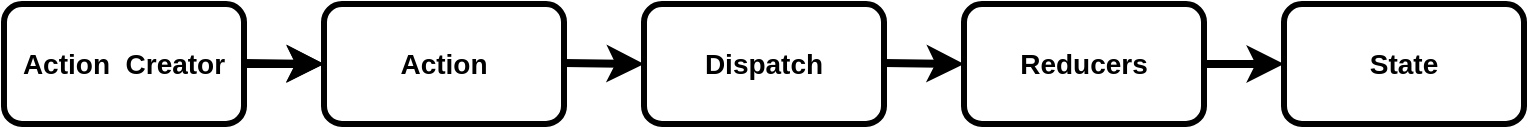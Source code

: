 <mxfile version="14.6.11" type="github"><diagram id="4DgzfGqkSeHN5b_STJap" name="Page-1"><mxGraphModel dx="562" dy="433" grid="1" gridSize="10" guides="1" tooltips="1" connect="1" arrows="1" fold="1" page="1" pageScale="1" pageWidth="827" pageHeight="1169" math="0" shadow="0"><root><mxCell id="0"/><mxCell id="1" parent="0"/><mxCell id="kJNq9jqwFRQTaw23cnO3-9" value="" style="edgeStyle=orthogonalEdgeStyle;rounded=0;orthogonalLoop=1;jettySize=auto;html=1;fontSize=14;strokeWidth=4;" edge="1" parent="1" source="kJNq9jqwFRQTaw23cnO3-1" target="kJNq9jqwFRQTaw23cnO3-3"><mxGeometry relative="1" as="geometry"/></mxCell><mxCell id="kJNq9jqwFRQTaw23cnO3-1" value="Action &amp;nbsp;Creator" style="rounded=1;whiteSpace=wrap;html=1;strokeWidth=3;fillColor=none;fontStyle=1;fontSize=14;" vertex="1" parent="1"><mxGeometry x="40" y="200" width="120" height="60" as="geometry"/></mxCell><mxCell id="kJNq9jqwFRQTaw23cnO3-3" value="&lt;font style=&quot;font-size: 14px;&quot;&gt;&lt;b style=&quot;font-size: 14px;&quot;&gt;Action&lt;/b&gt;&lt;/font&gt;" style="rounded=1;whiteSpace=wrap;html=1;fontSize=14;strokeWidth=3;fillColor=none;" vertex="1" parent="1"><mxGeometry x="200" y="200" width="120" height="60" as="geometry"/></mxCell><mxCell id="kJNq9jqwFRQTaw23cnO3-4" value="" style="endArrow=classic;html=1;fontSize=14;strokeWidth=4;" edge="1" parent="1"><mxGeometry width="50" height="50" relative="1" as="geometry"><mxPoint x="160" y="229.5" as="sourcePoint"/><mxPoint x="200" y="230" as="targetPoint"/></mxGeometry></mxCell><mxCell id="kJNq9jqwFRQTaw23cnO3-5" value="" style="endArrow=classic;html=1;fontSize=14;strokeWidth=4;" edge="1" parent="1"><mxGeometry width="50" height="50" relative="1" as="geometry"><mxPoint x="320" y="229.5" as="sourcePoint"/><mxPoint x="360" y="230" as="targetPoint"/></mxGeometry></mxCell><mxCell id="kJNq9jqwFRQTaw23cnO3-6" value="&lt;b&gt;Dispatch&lt;/b&gt;" style="rounded=1;whiteSpace=wrap;html=1;fontSize=14;strokeWidth=3;fillColor=none;" vertex="1" parent="1"><mxGeometry x="360" y="200" width="120" height="60" as="geometry"/></mxCell><mxCell id="kJNq9jqwFRQTaw23cnO3-7" value="" style="endArrow=classic;html=1;fontSize=14;strokeWidth=4;" edge="1" parent="1"><mxGeometry width="50" height="50" relative="1" as="geometry"><mxPoint x="480" y="229.5" as="sourcePoint"/><mxPoint x="520" y="230" as="targetPoint"/></mxGeometry></mxCell><mxCell id="kJNq9jqwFRQTaw23cnO3-12" style="edgeStyle=orthogonalEdgeStyle;rounded=0;orthogonalLoop=1;jettySize=auto;html=1;fontSize=14;strokeWidth=4;" edge="1" parent="1" source="kJNq9jqwFRQTaw23cnO3-8"><mxGeometry relative="1" as="geometry"><mxPoint x="680" y="230" as="targetPoint"/></mxGeometry></mxCell><mxCell id="kJNq9jqwFRQTaw23cnO3-8" value="&lt;b&gt;Reducers&lt;/b&gt;" style="rounded=1;whiteSpace=wrap;html=1;fontSize=14;strokeWidth=3;fillColor=none;" vertex="1" parent="1"><mxGeometry x="520" y="200" width="120" height="60" as="geometry"/></mxCell><mxCell id="kJNq9jqwFRQTaw23cnO3-13" value="&lt;b&gt;State&lt;/b&gt;" style="rounded=1;whiteSpace=wrap;html=1;fontSize=14;strokeWidth=3;fillColor=none;" vertex="1" parent="1"><mxGeometry x="680" y="200" width="120" height="60" as="geometry"/></mxCell></root></mxGraphModel></diagram></mxfile>